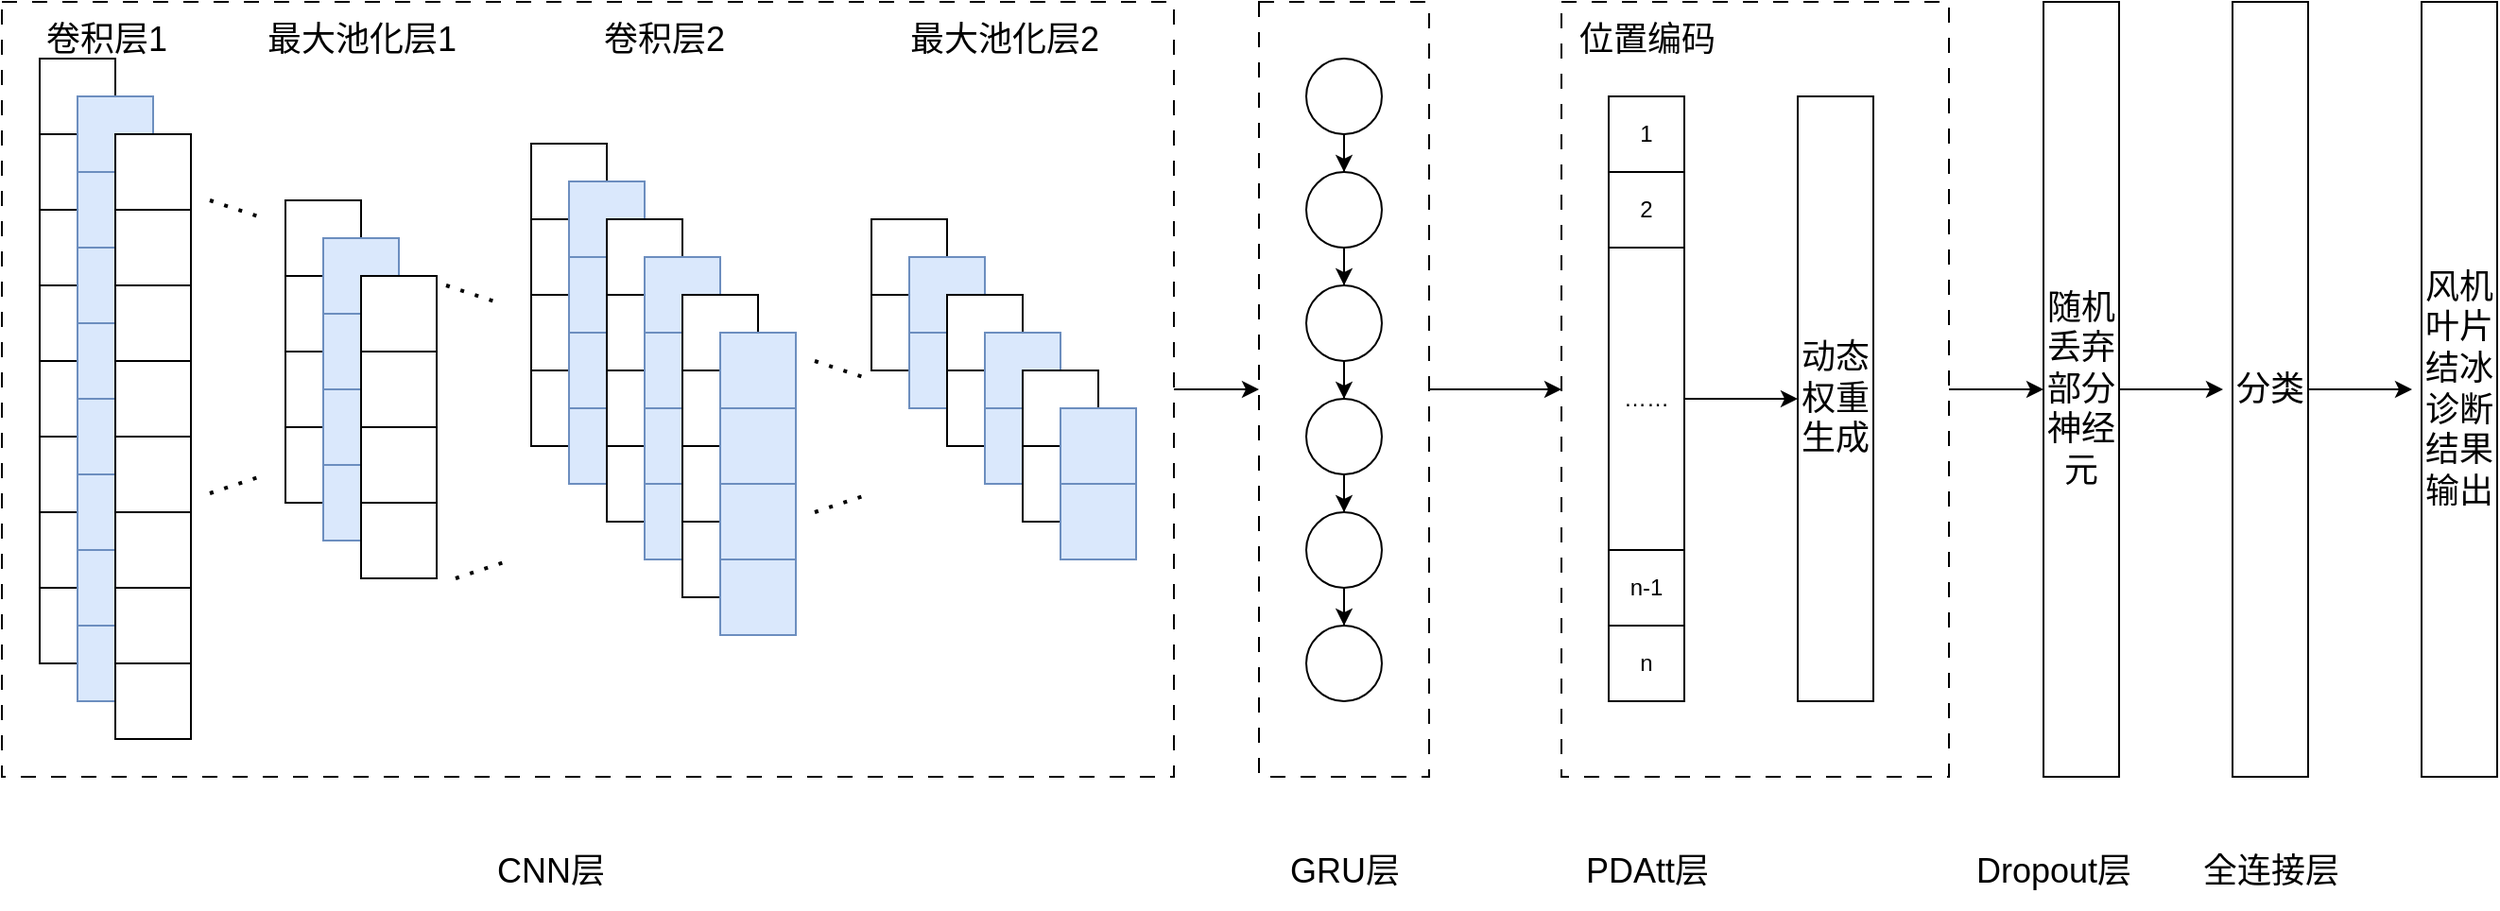 <mxfile version="28.0.7">
  <diagram name="第 1 页" id="3qfA8Mtb4AT6Ri3JGO9B">
    <mxGraphModel dx="1213" dy="673" grid="1" gridSize="10" guides="1" tooltips="1" connect="1" arrows="1" fold="1" page="1" pageScale="1" pageWidth="827" pageHeight="1169" math="0" shadow="0">
      <root>
        <mxCell id="0" />
        <mxCell id="1" parent="0" />
        <mxCell id="D4osHIyZ-YNcSRswqnrZ-230" style="edgeStyle=orthogonalEdgeStyle;rounded=0;orthogonalLoop=1;jettySize=auto;html=1;entryX=1;entryY=0.5;entryDx=0;entryDy=0;" parent="1" source="D4osHIyZ-YNcSRswqnrZ-218" edge="1">
          <mxGeometry relative="1" as="geometry">
            <mxPoint x="1110" y="395" as="targetPoint" />
          </mxGeometry>
        </mxCell>
        <mxCell id="D4osHIyZ-YNcSRswqnrZ-218" value="" style="rounded=0;whiteSpace=wrap;html=1;dashed=1;dashPattern=8 8;" parent="1" vertex="1">
          <mxGeometry x="855" y="190" width="205" height="410" as="geometry" />
        </mxCell>
        <mxCell id="D4osHIyZ-YNcSRswqnrZ-229" style="edgeStyle=orthogonalEdgeStyle;rounded=0;orthogonalLoop=1;jettySize=auto;html=1;entryX=0;entryY=0.5;entryDx=0;entryDy=0;" parent="1" source="D4osHIyZ-YNcSRswqnrZ-191" target="D4osHIyZ-YNcSRswqnrZ-218" edge="1">
          <mxGeometry relative="1" as="geometry" />
        </mxCell>
        <mxCell id="D4osHIyZ-YNcSRswqnrZ-191" value="" style="rounded=0;whiteSpace=wrap;html=1;dashed=1;dashPattern=8 8;" parent="1" vertex="1">
          <mxGeometry x="695" y="190" width="90" height="410" as="geometry" />
        </mxCell>
        <mxCell id="D4osHIyZ-YNcSRswqnrZ-196" style="edgeStyle=orthogonalEdgeStyle;rounded=0;orthogonalLoop=1;jettySize=auto;html=1;exitX=1;exitY=0.5;exitDx=0;exitDy=0;entryX=0;entryY=0.5;entryDx=0;entryDy=0;" parent="1" source="D4osHIyZ-YNcSRswqnrZ-190" target="D4osHIyZ-YNcSRswqnrZ-191" edge="1">
          <mxGeometry relative="1" as="geometry" />
        </mxCell>
        <mxCell id="D4osHIyZ-YNcSRswqnrZ-190" value="" style="rounded=0;whiteSpace=wrap;html=1;dashed=1;dashPattern=8 8;" parent="1" vertex="1">
          <mxGeometry x="30" y="190" width="620" height="410" as="geometry" />
        </mxCell>
        <mxCell id="D4osHIyZ-YNcSRswqnrZ-173" value="" style="group" parent="1" vertex="1" connectable="0">
          <mxGeometry x="490" y="305" width="140" height="180" as="geometry" />
        </mxCell>
        <mxCell id="D4osHIyZ-YNcSRswqnrZ-158" value="" style="rounded=0;whiteSpace=wrap;html=1;" parent="D4osHIyZ-YNcSRswqnrZ-173" vertex="1">
          <mxGeometry width="40" height="40" as="geometry" />
        </mxCell>
        <mxCell id="D4osHIyZ-YNcSRswqnrZ-159" value="" style="rounded=0;whiteSpace=wrap;html=1;" parent="D4osHIyZ-YNcSRswqnrZ-173" vertex="1">
          <mxGeometry y="40" width="40" height="40" as="geometry" />
        </mxCell>
        <mxCell id="D4osHIyZ-YNcSRswqnrZ-163" value="" style="rounded=0;whiteSpace=wrap;html=1;fillColor=#dae8fc;strokeColor=#6c8ebf;" parent="D4osHIyZ-YNcSRswqnrZ-173" vertex="1">
          <mxGeometry x="20" y="20" width="40" height="40" as="geometry" />
        </mxCell>
        <mxCell id="D4osHIyZ-YNcSRswqnrZ-164" value="" style="rounded=0;whiteSpace=wrap;html=1;fillColor=#dae8fc;strokeColor=#6c8ebf;" parent="D4osHIyZ-YNcSRswqnrZ-173" vertex="1">
          <mxGeometry x="20" y="60" width="40" height="40" as="geometry" />
        </mxCell>
        <mxCell id="D4osHIyZ-YNcSRswqnrZ-165" value="" style="rounded=0;whiteSpace=wrap;html=1;" parent="D4osHIyZ-YNcSRswqnrZ-173" vertex="1">
          <mxGeometry x="40" y="40" width="40" height="40" as="geometry" />
        </mxCell>
        <mxCell id="D4osHIyZ-YNcSRswqnrZ-166" value="" style="rounded=0;whiteSpace=wrap;html=1;" parent="D4osHIyZ-YNcSRswqnrZ-173" vertex="1">
          <mxGeometry x="40" y="80" width="40" height="40" as="geometry" />
        </mxCell>
        <mxCell id="D4osHIyZ-YNcSRswqnrZ-167" value="" style="rounded=0;whiteSpace=wrap;html=1;fillColor=#dae8fc;strokeColor=#6c8ebf;" parent="D4osHIyZ-YNcSRswqnrZ-173" vertex="1">
          <mxGeometry x="60" y="60" width="40" height="40" as="geometry" />
        </mxCell>
        <mxCell id="D4osHIyZ-YNcSRswqnrZ-168" value="" style="rounded=0;whiteSpace=wrap;html=1;fillColor=#dae8fc;strokeColor=#6c8ebf;" parent="D4osHIyZ-YNcSRswqnrZ-173" vertex="1">
          <mxGeometry x="60" y="100" width="40" height="40" as="geometry" />
        </mxCell>
        <mxCell id="D4osHIyZ-YNcSRswqnrZ-169" value="" style="rounded=0;whiteSpace=wrap;html=1;" parent="D4osHIyZ-YNcSRswqnrZ-173" vertex="1">
          <mxGeometry x="80" y="80" width="40" height="40" as="geometry" />
        </mxCell>
        <mxCell id="D4osHIyZ-YNcSRswqnrZ-170" value="" style="rounded=0;whiteSpace=wrap;html=1;" parent="D4osHIyZ-YNcSRswqnrZ-173" vertex="1">
          <mxGeometry x="80" y="120" width="40" height="40" as="geometry" />
        </mxCell>
        <mxCell id="D4osHIyZ-YNcSRswqnrZ-171" value="" style="rounded=0;whiteSpace=wrap;html=1;fillColor=#dae8fc;strokeColor=#6c8ebf;" parent="D4osHIyZ-YNcSRswqnrZ-173" vertex="1">
          <mxGeometry x="100" y="100" width="40" height="40" as="geometry" />
        </mxCell>
        <mxCell id="D4osHIyZ-YNcSRswqnrZ-172" value="" style="rounded=0;whiteSpace=wrap;html=1;fillColor=#dae8fc;strokeColor=#6c8ebf;" parent="D4osHIyZ-YNcSRswqnrZ-173" vertex="1">
          <mxGeometry x="100" y="140" width="40" height="40" as="geometry" />
        </mxCell>
        <mxCell id="D4osHIyZ-YNcSRswqnrZ-174" value="" style="group" parent="1" vertex="1" connectable="0">
          <mxGeometry x="310" y="265" width="140" height="260" as="geometry" />
        </mxCell>
        <mxCell id="D4osHIyZ-YNcSRswqnrZ-41" value="" style="rounded=0;whiteSpace=wrap;html=1;" parent="D4osHIyZ-YNcSRswqnrZ-174" vertex="1">
          <mxGeometry width="40" height="40" as="geometry" />
        </mxCell>
        <mxCell id="D4osHIyZ-YNcSRswqnrZ-42" value="" style="rounded=0;whiteSpace=wrap;html=1;" parent="D4osHIyZ-YNcSRswqnrZ-174" vertex="1">
          <mxGeometry y="40" width="40" height="40" as="geometry" />
        </mxCell>
        <mxCell id="D4osHIyZ-YNcSRswqnrZ-43" value="" style="rounded=0;whiteSpace=wrap;html=1;" parent="D4osHIyZ-YNcSRswqnrZ-174" vertex="1">
          <mxGeometry y="80" width="40" height="40" as="geometry" />
        </mxCell>
        <mxCell id="D4osHIyZ-YNcSRswqnrZ-44" value="" style="rounded=0;whiteSpace=wrap;html=1;" parent="D4osHIyZ-YNcSRswqnrZ-174" vertex="1">
          <mxGeometry y="120" width="40" height="40" as="geometry" />
        </mxCell>
        <mxCell id="D4osHIyZ-YNcSRswqnrZ-45" value="" style="rounded=0;whiteSpace=wrap;html=1;fillColor=#dae8fc;strokeColor=#6c8ebf;" parent="D4osHIyZ-YNcSRswqnrZ-174" vertex="1">
          <mxGeometry x="20" y="20" width="40" height="40" as="geometry" />
        </mxCell>
        <mxCell id="D4osHIyZ-YNcSRswqnrZ-46" value="" style="rounded=0;whiteSpace=wrap;html=1;fillColor=#dae8fc;strokeColor=#6c8ebf;" parent="D4osHIyZ-YNcSRswqnrZ-174" vertex="1">
          <mxGeometry x="20" y="60" width="40" height="40" as="geometry" />
        </mxCell>
        <mxCell id="D4osHIyZ-YNcSRswqnrZ-47" value="" style="rounded=0;whiteSpace=wrap;html=1;fillColor=#dae8fc;strokeColor=#6c8ebf;" parent="D4osHIyZ-YNcSRswqnrZ-174" vertex="1">
          <mxGeometry x="20" y="140" width="40" height="40" as="geometry" />
        </mxCell>
        <mxCell id="D4osHIyZ-YNcSRswqnrZ-50" value="" style="rounded=0;whiteSpace=wrap;html=1;fillColor=#dae8fc;strokeColor=#6c8ebf;" parent="D4osHIyZ-YNcSRswqnrZ-174" vertex="1">
          <mxGeometry x="20" y="100" width="40" height="40" as="geometry" />
        </mxCell>
        <mxCell id="D4osHIyZ-YNcSRswqnrZ-93" value="" style="rounded=0;whiteSpace=wrap;html=1;" parent="D4osHIyZ-YNcSRswqnrZ-174" vertex="1">
          <mxGeometry x="40" y="40" width="40" height="40" as="geometry" />
        </mxCell>
        <mxCell id="D4osHIyZ-YNcSRswqnrZ-94" value="" style="rounded=0;whiteSpace=wrap;html=1;" parent="D4osHIyZ-YNcSRswqnrZ-174" vertex="1">
          <mxGeometry x="40" y="80" width="40" height="40" as="geometry" />
        </mxCell>
        <mxCell id="D4osHIyZ-YNcSRswqnrZ-95" value="" style="rounded=0;whiteSpace=wrap;html=1;" parent="D4osHIyZ-YNcSRswqnrZ-174" vertex="1">
          <mxGeometry x="40" y="160" width="40" height="40" as="geometry" />
        </mxCell>
        <mxCell id="D4osHIyZ-YNcSRswqnrZ-96" value="" style="rounded=0;whiteSpace=wrap;html=1;" parent="D4osHIyZ-YNcSRswqnrZ-174" vertex="1">
          <mxGeometry x="40" y="120" width="40" height="40" as="geometry" />
        </mxCell>
        <mxCell id="D4osHIyZ-YNcSRswqnrZ-97" value="" style="rounded=0;whiteSpace=wrap;html=1;fillColor=#dae8fc;strokeColor=#6c8ebf;" parent="D4osHIyZ-YNcSRswqnrZ-174" vertex="1">
          <mxGeometry x="60" y="60" width="40" height="40" as="geometry" />
        </mxCell>
        <mxCell id="D4osHIyZ-YNcSRswqnrZ-98" value="" style="rounded=0;whiteSpace=wrap;html=1;fillColor=#dae8fc;strokeColor=#6c8ebf;" parent="D4osHIyZ-YNcSRswqnrZ-174" vertex="1">
          <mxGeometry x="60" y="100" width="40" height="40" as="geometry" />
        </mxCell>
        <mxCell id="D4osHIyZ-YNcSRswqnrZ-99" value="" style="rounded=0;whiteSpace=wrap;html=1;fillColor=#dae8fc;strokeColor=#6c8ebf;" parent="D4osHIyZ-YNcSRswqnrZ-174" vertex="1">
          <mxGeometry x="60" y="180" width="40" height="40" as="geometry" />
        </mxCell>
        <mxCell id="D4osHIyZ-YNcSRswqnrZ-100" value="" style="rounded=0;whiteSpace=wrap;html=1;fillColor=#dae8fc;strokeColor=#6c8ebf;" parent="D4osHIyZ-YNcSRswqnrZ-174" vertex="1">
          <mxGeometry x="60" y="140" width="40" height="40" as="geometry" />
        </mxCell>
        <mxCell id="D4osHIyZ-YNcSRswqnrZ-101" value="" style="rounded=0;whiteSpace=wrap;html=1;" parent="D4osHIyZ-YNcSRswqnrZ-174" vertex="1">
          <mxGeometry x="80" y="80" width="40" height="40" as="geometry" />
        </mxCell>
        <mxCell id="D4osHIyZ-YNcSRswqnrZ-102" value="" style="rounded=0;whiteSpace=wrap;html=1;" parent="D4osHIyZ-YNcSRswqnrZ-174" vertex="1">
          <mxGeometry x="80" y="120" width="40" height="40" as="geometry" />
        </mxCell>
        <mxCell id="D4osHIyZ-YNcSRswqnrZ-103" value="" style="rounded=0;whiteSpace=wrap;html=1;" parent="D4osHIyZ-YNcSRswqnrZ-174" vertex="1">
          <mxGeometry x="80" y="200" width="40" height="40" as="geometry" />
        </mxCell>
        <mxCell id="D4osHIyZ-YNcSRswqnrZ-104" value="" style="rounded=0;whiteSpace=wrap;html=1;" parent="D4osHIyZ-YNcSRswqnrZ-174" vertex="1">
          <mxGeometry x="80" y="160" width="40" height="40" as="geometry" />
        </mxCell>
        <mxCell id="D4osHIyZ-YNcSRswqnrZ-105" value="" style="rounded=0;whiteSpace=wrap;html=1;" parent="D4osHIyZ-YNcSRswqnrZ-174" vertex="1">
          <mxGeometry x="80" y="80" width="40" height="40" as="geometry" />
        </mxCell>
        <mxCell id="D4osHIyZ-YNcSRswqnrZ-106" value="" style="rounded=0;whiteSpace=wrap;html=1;" parent="D4osHIyZ-YNcSRswqnrZ-174" vertex="1">
          <mxGeometry x="80" y="120" width="40" height="40" as="geometry" />
        </mxCell>
        <mxCell id="D4osHIyZ-YNcSRswqnrZ-107" value="" style="rounded=0;whiteSpace=wrap;html=1;" parent="D4osHIyZ-YNcSRswqnrZ-174" vertex="1">
          <mxGeometry x="80" y="200" width="40" height="40" as="geometry" />
        </mxCell>
        <mxCell id="D4osHIyZ-YNcSRswqnrZ-108" value="" style="rounded=0;whiteSpace=wrap;html=1;" parent="D4osHIyZ-YNcSRswqnrZ-174" vertex="1">
          <mxGeometry x="80" y="160" width="40" height="40" as="geometry" />
        </mxCell>
        <mxCell id="D4osHIyZ-YNcSRswqnrZ-109" value="" style="rounded=0;whiteSpace=wrap;html=1;fillColor=#dae8fc;strokeColor=#6c8ebf;" parent="D4osHIyZ-YNcSRswqnrZ-174" vertex="1">
          <mxGeometry x="100" y="100" width="40" height="40" as="geometry" />
        </mxCell>
        <mxCell id="D4osHIyZ-YNcSRswqnrZ-110" value="" style="rounded=0;whiteSpace=wrap;html=1;fillColor=#dae8fc;strokeColor=#6c8ebf;" parent="D4osHIyZ-YNcSRswqnrZ-174" vertex="1">
          <mxGeometry x="100" y="140" width="40" height="40" as="geometry" />
        </mxCell>
        <mxCell id="D4osHIyZ-YNcSRswqnrZ-111" value="" style="rounded=0;whiteSpace=wrap;html=1;fillColor=#dae8fc;strokeColor=#6c8ebf;" parent="D4osHIyZ-YNcSRswqnrZ-174" vertex="1">
          <mxGeometry x="100" y="220" width="40" height="40" as="geometry" />
        </mxCell>
        <mxCell id="D4osHIyZ-YNcSRswqnrZ-112" value="" style="rounded=0;whiteSpace=wrap;html=1;fillColor=#dae8fc;strokeColor=#6c8ebf;" parent="D4osHIyZ-YNcSRswqnrZ-174" vertex="1">
          <mxGeometry x="100" y="180" width="40" height="40" as="geometry" />
        </mxCell>
        <mxCell id="D4osHIyZ-YNcSRswqnrZ-175" value="" style="group" parent="1" vertex="1" connectable="0">
          <mxGeometry x="180" y="295" width="80" height="200" as="geometry" />
        </mxCell>
        <mxCell id="D4osHIyZ-YNcSRswqnrZ-25" value="" style="rounded=0;whiteSpace=wrap;html=1;" parent="D4osHIyZ-YNcSRswqnrZ-175" vertex="1">
          <mxGeometry width="40" height="40" as="geometry" />
        </mxCell>
        <mxCell id="D4osHIyZ-YNcSRswqnrZ-26" value="" style="rounded=0;whiteSpace=wrap;html=1;" parent="D4osHIyZ-YNcSRswqnrZ-175" vertex="1">
          <mxGeometry y="40" width="40" height="40" as="geometry" />
        </mxCell>
        <mxCell id="D4osHIyZ-YNcSRswqnrZ-27" value="" style="rounded=0;whiteSpace=wrap;html=1;" parent="D4osHIyZ-YNcSRswqnrZ-175" vertex="1">
          <mxGeometry y="80" width="40" height="40" as="geometry" />
        </mxCell>
        <mxCell id="D4osHIyZ-YNcSRswqnrZ-28" value="" style="rounded=0;whiteSpace=wrap;html=1;" parent="D4osHIyZ-YNcSRswqnrZ-175" vertex="1">
          <mxGeometry y="120" width="40" height="40" as="geometry" />
        </mxCell>
        <mxCell id="D4osHIyZ-YNcSRswqnrZ-29" value="" style="rounded=0;whiteSpace=wrap;html=1;fillColor=#dae8fc;strokeColor=#6c8ebf;" parent="D4osHIyZ-YNcSRswqnrZ-175" vertex="1">
          <mxGeometry x="20" y="20" width="40" height="40" as="geometry" />
        </mxCell>
        <mxCell id="D4osHIyZ-YNcSRswqnrZ-30" value="" style="rounded=0;whiteSpace=wrap;html=1;fillColor=#dae8fc;strokeColor=#6c8ebf;" parent="D4osHIyZ-YNcSRswqnrZ-175" vertex="1">
          <mxGeometry x="20" y="60" width="40" height="40" as="geometry" />
        </mxCell>
        <mxCell id="D4osHIyZ-YNcSRswqnrZ-31" value="" style="rounded=0;whiteSpace=wrap;html=1;fillColor=#dae8fc;strokeColor=#6c8ebf;" parent="D4osHIyZ-YNcSRswqnrZ-175" vertex="1">
          <mxGeometry x="20" y="140" width="40" height="40" as="geometry" />
        </mxCell>
        <mxCell id="D4osHIyZ-YNcSRswqnrZ-36" value="" style="rounded=0;whiteSpace=wrap;html=1;fillColor=#dae8fc;strokeColor=#6c8ebf;" parent="D4osHIyZ-YNcSRswqnrZ-175" vertex="1">
          <mxGeometry x="20" y="100" width="40" height="40" as="geometry" />
        </mxCell>
        <mxCell id="D4osHIyZ-YNcSRswqnrZ-113" value="" style="rounded=0;whiteSpace=wrap;html=1;" parent="D4osHIyZ-YNcSRswqnrZ-175" vertex="1">
          <mxGeometry x="40" y="40" width="40" height="40" as="geometry" />
        </mxCell>
        <mxCell id="D4osHIyZ-YNcSRswqnrZ-114" value="" style="rounded=0;whiteSpace=wrap;html=1;" parent="D4osHIyZ-YNcSRswqnrZ-175" vertex="1">
          <mxGeometry x="40" y="80" width="40" height="40" as="geometry" />
        </mxCell>
        <mxCell id="D4osHIyZ-YNcSRswqnrZ-115" value="" style="rounded=0;whiteSpace=wrap;html=1;" parent="D4osHIyZ-YNcSRswqnrZ-175" vertex="1">
          <mxGeometry x="40" y="160" width="40" height="40" as="geometry" />
        </mxCell>
        <mxCell id="D4osHIyZ-YNcSRswqnrZ-116" value="" style="rounded=0;whiteSpace=wrap;html=1;" parent="D4osHIyZ-YNcSRswqnrZ-175" vertex="1">
          <mxGeometry x="40" y="120" width="40" height="40" as="geometry" />
        </mxCell>
        <mxCell id="D4osHIyZ-YNcSRswqnrZ-176" value="" style="group" parent="1" vertex="1" connectable="0">
          <mxGeometry x="50" y="220" width="80" height="360" as="geometry" />
        </mxCell>
        <mxCell id="D4osHIyZ-YNcSRswqnrZ-1" value="" style="rounded=0;whiteSpace=wrap;html=1;" parent="D4osHIyZ-YNcSRswqnrZ-176" vertex="1">
          <mxGeometry width="40" height="40" as="geometry" />
        </mxCell>
        <mxCell id="D4osHIyZ-YNcSRswqnrZ-2" value="" style="rounded=0;whiteSpace=wrap;html=1;" parent="D4osHIyZ-YNcSRswqnrZ-176" vertex="1">
          <mxGeometry y="40" width="40" height="40" as="geometry" />
        </mxCell>
        <mxCell id="D4osHIyZ-YNcSRswqnrZ-3" value="" style="rounded=0;whiteSpace=wrap;html=1;" parent="D4osHIyZ-YNcSRswqnrZ-176" vertex="1">
          <mxGeometry y="80" width="40" height="40" as="geometry" />
        </mxCell>
        <mxCell id="D4osHIyZ-YNcSRswqnrZ-4" value="" style="rounded=0;whiteSpace=wrap;html=1;" parent="D4osHIyZ-YNcSRswqnrZ-176" vertex="1">
          <mxGeometry y="120" width="40" height="40" as="geometry" />
        </mxCell>
        <mxCell id="D4osHIyZ-YNcSRswqnrZ-5" value="" style="rounded=0;whiteSpace=wrap;html=1;" parent="D4osHIyZ-YNcSRswqnrZ-176" vertex="1">
          <mxGeometry y="160" width="40" height="40" as="geometry" />
        </mxCell>
        <mxCell id="D4osHIyZ-YNcSRswqnrZ-6" value="" style="rounded=0;whiteSpace=wrap;html=1;" parent="D4osHIyZ-YNcSRswqnrZ-176" vertex="1">
          <mxGeometry y="200" width="40" height="40" as="geometry" />
        </mxCell>
        <mxCell id="D4osHIyZ-YNcSRswqnrZ-7" value="" style="rounded=0;whiteSpace=wrap;html=1;" parent="D4osHIyZ-YNcSRswqnrZ-176" vertex="1">
          <mxGeometry y="240" width="40" height="40" as="geometry" />
        </mxCell>
        <mxCell id="D4osHIyZ-YNcSRswqnrZ-8" value="" style="rounded=0;whiteSpace=wrap;html=1;" parent="D4osHIyZ-YNcSRswqnrZ-176" vertex="1">
          <mxGeometry y="280" width="40" height="40" as="geometry" />
        </mxCell>
        <mxCell id="D4osHIyZ-YNcSRswqnrZ-9" value="" style="rounded=0;whiteSpace=wrap;html=1;fillColor=#dae8fc;strokeColor=#6c8ebf;" parent="D4osHIyZ-YNcSRswqnrZ-176" vertex="1">
          <mxGeometry x="20" y="20" width="40" height="40" as="geometry" />
        </mxCell>
        <mxCell id="D4osHIyZ-YNcSRswqnrZ-10" value="" style="rounded=0;whiteSpace=wrap;html=1;fillColor=#dae8fc;strokeColor=#6c8ebf;" parent="D4osHIyZ-YNcSRswqnrZ-176" vertex="1">
          <mxGeometry x="20" y="60" width="40" height="40" as="geometry" />
        </mxCell>
        <mxCell id="D4osHIyZ-YNcSRswqnrZ-11" value="" style="rounded=0;whiteSpace=wrap;html=1;fillColor=#dae8fc;strokeColor=#6c8ebf;" parent="D4osHIyZ-YNcSRswqnrZ-176" vertex="1">
          <mxGeometry x="20" y="100" width="40" height="40" as="geometry" />
        </mxCell>
        <mxCell id="D4osHIyZ-YNcSRswqnrZ-12" value="" style="rounded=0;whiteSpace=wrap;html=1;fillColor=#dae8fc;strokeColor=#6c8ebf;" parent="D4osHIyZ-YNcSRswqnrZ-176" vertex="1">
          <mxGeometry x="20" y="140" width="40" height="40" as="geometry" />
        </mxCell>
        <mxCell id="D4osHIyZ-YNcSRswqnrZ-13" value="" style="rounded=0;whiteSpace=wrap;html=1;fillColor=#dae8fc;strokeColor=#6c8ebf;" parent="D4osHIyZ-YNcSRswqnrZ-176" vertex="1">
          <mxGeometry x="20" y="180" width="40" height="40" as="geometry" />
        </mxCell>
        <mxCell id="D4osHIyZ-YNcSRswqnrZ-14" value="" style="rounded=0;whiteSpace=wrap;html=1;fillColor=#dae8fc;strokeColor=#6c8ebf;" parent="D4osHIyZ-YNcSRswqnrZ-176" vertex="1">
          <mxGeometry x="20" y="220" width="40" height="40" as="geometry" />
        </mxCell>
        <mxCell id="D4osHIyZ-YNcSRswqnrZ-15" value="" style="rounded=0;whiteSpace=wrap;html=1;fillColor=#dae8fc;strokeColor=#6c8ebf;" parent="D4osHIyZ-YNcSRswqnrZ-176" vertex="1">
          <mxGeometry x="20" y="260" width="40" height="40" as="geometry" />
        </mxCell>
        <mxCell id="D4osHIyZ-YNcSRswqnrZ-16" value="" style="rounded=0;whiteSpace=wrap;html=1;fillColor=#dae8fc;strokeColor=#6c8ebf;" parent="D4osHIyZ-YNcSRswqnrZ-176" vertex="1">
          <mxGeometry x="20" y="300" width="40" height="40" as="geometry" />
        </mxCell>
        <mxCell id="D4osHIyZ-YNcSRswqnrZ-17" value="" style="rounded=0;whiteSpace=wrap;html=1;" parent="D4osHIyZ-YNcSRswqnrZ-176" vertex="1">
          <mxGeometry x="40" y="40" width="40" height="40" as="geometry" />
        </mxCell>
        <mxCell id="D4osHIyZ-YNcSRswqnrZ-18" value="" style="rounded=0;whiteSpace=wrap;html=1;" parent="D4osHIyZ-YNcSRswqnrZ-176" vertex="1">
          <mxGeometry x="40" y="80" width="40" height="40" as="geometry" />
        </mxCell>
        <mxCell id="D4osHIyZ-YNcSRswqnrZ-19" value="" style="rounded=0;whiteSpace=wrap;html=1;" parent="D4osHIyZ-YNcSRswqnrZ-176" vertex="1">
          <mxGeometry x="40" y="120" width="40" height="40" as="geometry" />
        </mxCell>
        <mxCell id="D4osHIyZ-YNcSRswqnrZ-20" value="" style="rounded=0;whiteSpace=wrap;html=1;" parent="D4osHIyZ-YNcSRswqnrZ-176" vertex="1">
          <mxGeometry x="40" y="160" width="40" height="40" as="geometry" />
        </mxCell>
        <mxCell id="D4osHIyZ-YNcSRswqnrZ-21" value="" style="rounded=0;whiteSpace=wrap;html=1;" parent="D4osHIyZ-YNcSRswqnrZ-176" vertex="1">
          <mxGeometry x="40" y="200" width="40" height="40" as="geometry" />
        </mxCell>
        <mxCell id="D4osHIyZ-YNcSRswqnrZ-22" value="" style="rounded=0;whiteSpace=wrap;html=1;" parent="D4osHIyZ-YNcSRswqnrZ-176" vertex="1">
          <mxGeometry x="40" y="240" width="40" height="40" as="geometry" />
        </mxCell>
        <mxCell id="D4osHIyZ-YNcSRswqnrZ-23" value="" style="rounded=0;whiteSpace=wrap;html=1;" parent="D4osHIyZ-YNcSRswqnrZ-176" vertex="1">
          <mxGeometry x="40" y="280" width="40" height="40" as="geometry" />
        </mxCell>
        <mxCell id="D4osHIyZ-YNcSRswqnrZ-24" value="" style="rounded=0;whiteSpace=wrap;html=1;" parent="D4osHIyZ-YNcSRswqnrZ-176" vertex="1">
          <mxGeometry x="40" y="320" width="40" height="40" as="geometry" />
        </mxCell>
        <mxCell id="D4osHIyZ-YNcSRswqnrZ-179" style="edgeStyle=orthogonalEdgeStyle;rounded=0;orthogonalLoop=1;jettySize=auto;html=1;entryX=0.5;entryY=0;entryDx=0;entryDy=0;" parent="1" source="D4osHIyZ-YNcSRswqnrZ-177" target="D4osHIyZ-YNcSRswqnrZ-178" edge="1">
          <mxGeometry relative="1" as="geometry" />
        </mxCell>
        <mxCell id="D4osHIyZ-YNcSRswqnrZ-177" value="" style="ellipse;whiteSpace=wrap;html=1;aspect=fixed;" parent="1" vertex="1">
          <mxGeometry x="720" y="280" width="40" height="40" as="geometry" />
        </mxCell>
        <mxCell id="D4osHIyZ-YNcSRswqnrZ-181" style="edgeStyle=orthogonalEdgeStyle;rounded=0;orthogonalLoop=1;jettySize=auto;html=1;entryX=0.5;entryY=0;entryDx=0;entryDy=0;" parent="1" source="D4osHIyZ-YNcSRswqnrZ-178" target="D4osHIyZ-YNcSRswqnrZ-180" edge="1">
          <mxGeometry relative="1" as="geometry" />
        </mxCell>
        <mxCell id="D4osHIyZ-YNcSRswqnrZ-178" value="" style="ellipse;whiteSpace=wrap;html=1;aspect=fixed;" parent="1" vertex="1">
          <mxGeometry x="720" y="340" width="40" height="40" as="geometry" />
        </mxCell>
        <mxCell id="D4osHIyZ-YNcSRswqnrZ-187" style="edgeStyle=orthogonalEdgeStyle;rounded=0;orthogonalLoop=1;jettySize=auto;html=1;entryX=0.5;entryY=0;entryDx=0;entryDy=0;" parent="1" source="D4osHIyZ-YNcSRswqnrZ-180" target="D4osHIyZ-YNcSRswqnrZ-183" edge="1">
          <mxGeometry relative="1" as="geometry" />
        </mxCell>
        <mxCell id="D4osHIyZ-YNcSRswqnrZ-180" value="" style="ellipse;whiteSpace=wrap;html=1;aspect=fixed;" parent="1" vertex="1">
          <mxGeometry x="720" y="400" width="40" height="40" as="geometry" />
        </mxCell>
        <mxCell id="D4osHIyZ-YNcSRswqnrZ-182" style="edgeStyle=orthogonalEdgeStyle;rounded=0;orthogonalLoop=1;jettySize=auto;html=1;entryX=0.5;entryY=0;entryDx=0;entryDy=0;" parent="1" source="D4osHIyZ-YNcSRswqnrZ-183" target="D4osHIyZ-YNcSRswqnrZ-185" edge="1">
          <mxGeometry relative="1" as="geometry" />
        </mxCell>
        <mxCell id="D4osHIyZ-YNcSRswqnrZ-183" value="" style="ellipse;whiteSpace=wrap;html=1;aspect=fixed;" parent="1" vertex="1">
          <mxGeometry x="720" y="460" width="40" height="40" as="geometry" />
        </mxCell>
        <mxCell id="D4osHIyZ-YNcSRswqnrZ-185" value="" style="ellipse;whiteSpace=wrap;html=1;aspect=fixed;" parent="1" vertex="1">
          <mxGeometry x="720" y="520" width="40" height="40" as="geometry" />
        </mxCell>
        <mxCell id="D4osHIyZ-YNcSRswqnrZ-193" style="edgeStyle=orthogonalEdgeStyle;rounded=0;orthogonalLoop=1;jettySize=auto;html=1;entryX=0.5;entryY=0;entryDx=0;entryDy=0;" parent="1" source="D4osHIyZ-YNcSRswqnrZ-192" target="D4osHIyZ-YNcSRswqnrZ-177" edge="1">
          <mxGeometry relative="1" as="geometry" />
        </mxCell>
        <mxCell id="D4osHIyZ-YNcSRswqnrZ-192" value="" style="ellipse;whiteSpace=wrap;html=1;aspect=fixed;" parent="1" vertex="1">
          <mxGeometry x="720" y="220" width="40" height="40" as="geometry" />
        </mxCell>
        <mxCell id="D4osHIyZ-YNcSRswqnrZ-231" style="edgeStyle=orthogonalEdgeStyle;rounded=0;orthogonalLoop=1;jettySize=auto;html=1;entryX=1;entryY=0.5;entryDx=0;entryDy=0;" parent="1" edge="1">
          <mxGeometry relative="1" as="geometry">
            <mxPoint x="1150" y="395" as="sourcePoint" />
            <mxPoint x="1205" y="395" as="targetPoint" />
          </mxGeometry>
        </mxCell>
        <mxCell id="D4osHIyZ-YNcSRswqnrZ-197" value="&lt;font style=&quot;font-size: 18px;&quot;&gt;CNN层&lt;/font&gt;" style="text;html=1;align=center;verticalAlign=middle;resizable=0;points=[];autosize=1;strokeColor=none;fillColor=none;" parent="1" vertex="1">
          <mxGeometry x="280" y="630" width="80" height="40" as="geometry" />
        </mxCell>
        <mxCell id="D4osHIyZ-YNcSRswqnrZ-198" value="&lt;font style=&quot;font-size: 18px;&quot;&gt;卷积层1&lt;/font&gt;" style="text;html=1;align=center;verticalAlign=middle;resizable=0;points=[];autosize=1;strokeColor=none;fillColor=none;" parent="1" vertex="1">
          <mxGeometry x="40" y="190" width="90" height="40" as="geometry" />
        </mxCell>
        <mxCell id="D4osHIyZ-YNcSRswqnrZ-199" value="&lt;font style=&quot;font-size: 18px;&quot;&gt;最大池化层1&lt;/font&gt;" style="text;html=1;align=center;verticalAlign=middle;resizable=0;points=[];autosize=1;strokeColor=none;fillColor=none;" parent="1" vertex="1">
          <mxGeometry x="160" y="190" width="120" height="40" as="geometry" />
        </mxCell>
        <mxCell id="D4osHIyZ-YNcSRswqnrZ-200" value="&lt;font style=&quot;font-size: 18px;&quot;&gt;卷积层2&lt;/font&gt;" style="text;html=1;align=center;verticalAlign=middle;resizable=0;points=[];autosize=1;strokeColor=none;fillColor=none;" parent="1" vertex="1">
          <mxGeometry x="335" y="190" width="90" height="40" as="geometry" />
        </mxCell>
        <mxCell id="D4osHIyZ-YNcSRswqnrZ-201" value="&lt;font style=&quot;font-size: 18px;&quot;&gt;最大池化层2&lt;/font&gt;" style="text;html=1;align=center;verticalAlign=middle;resizable=0;points=[];autosize=1;strokeColor=none;fillColor=none;" parent="1" vertex="1">
          <mxGeometry x="500" y="190" width="120" height="40" as="geometry" />
        </mxCell>
        <mxCell id="D4osHIyZ-YNcSRswqnrZ-202" value="&lt;font style=&quot;font-size: 18px;&quot;&gt;GRU层&lt;/font&gt;" style="text;html=1;align=center;verticalAlign=middle;resizable=0;points=[];autosize=1;strokeColor=none;fillColor=none;" parent="1" vertex="1">
          <mxGeometry x="700" y="630" width="80" height="40" as="geometry" />
        </mxCell>
        <mxCell id="D4osHIyZ-YNcSRswqnrZ-203" value="&lt;font style=&quot;font-size: 18px;&quot;&gt;PDAtt层&lt;/font&gt;" style="text;html=1;align=center;verticalAlign=middle;resizable=0;points=[];autosize=1;strokeColor=none;fillColor=none;" parent="1" vertex="1">
          <mxGeometry x="855" y="630" width="90" height="40" as="geometry" />
        </mxCell>
        <mxCell id="D4osHIyZ-YNcSRswqnrZ-204" value="&lt;font style=&quot;font-size: 18px;&quot;&gt;Dropout层&lt;/font&gt;" style="text;html=1;align=center;verticalAlign=middle;resizable=0;points=[];autosize=1;strokeColor=none;fillColor=none;" parent="1" vertex="1">
          <mxGeometry x="1060" y="630" width="110" height="40" as="geometry" />
        </mxCell>
        <mxCell id="D4osHIyZ-YNcSRswqnrZ-232" style="edgeStyle=orthogonalEdgeStyle;rounded=0;orthogonalLoop=1;jettySize=auto;html=1;entryX=1;entryY=0.5;entryDx=0;entryDy=0;" parent="1" edge="1">
          <mxGeometry relative="1" as="geometry">
            <mxPoint x="1245" y="395" as="sourcePoint" />
            <mxPoint x="1305" y="395" as="targetPoint" />
          </mxGeometry>
        </mxCell>
        <mxCell id="D4osHIyZ-YNcSRswqnrZ-211" value="n" style="rounded=0;whiteSpace=wrap;html=1;" parent="1" vertex="1">
          <mxGeometry x="880" y="520" width="40" height="40" as="geometry" />
        </mxCell>
        <mxCell id="D4osHIyZ-YNcSRswqnrZ-212" value="n-1" style="rounded=0;whiteSpace=wrap;html=1;" parent="1" vertex="1">
          <mxGeometry x="880" y="480" width="40" height="40" as="geometry" />
        </mxCell>
        <mxCell id="D4osHIyZ-YNcSRswqnrZ-214" value="1" style="rounded=0;whiteSpace=wrap;html=1;" parent="1" vertex="1">
          <mxGeometry x="880" y="240" width="40" height="40" as="geometry" />
        </mxCell>
        <mxCell id="D4osHIyZ-YNcSRswqnrZ-215" value="2" style="rounded=0;whiteSpace=wrap;html=1;" parent="1" vertex="1">
          <mxGeometry x="880" y="280" width="40" height="40" as="geometry" />
        </mxCell>
        <mxCell id="D4osHIyZ-YNcSRswqnrZ-240" style="edgeStyle=orthogonalEdgeStyle;rounded=0;orthogonalLoop=1;jettySize=auto;html=1;" parent="1" source="D4osHIyZ-YNcSRswqnrZ-216" target="D4osHIyZ-YNcSRswqnrZ-239" edge="1">
          <mxGeometry relative="1" as="geometry" />
        </mxCell>
        <mxCell id="D4osHIyZ-YNcSRswqnrZ-216" value="……" style="rounded=0;whiteSpace=wrap;html=1;" parent="1" vertex="1">
          <mxGeometry x="880" y="320" width="40" height="160" as="geometry" />
        </mxCell>
        <mxCell id="D4osHIyZ-YNcSRswqnrZ-217" value="&lt;font style=&quot;font-size: 18px;&quot;&gt;位置编码&lt;/font&gt;" style="text;html=1;align=center;verticalAlign=middle;resizable=0;points=[];autosize=1;strokeColor=none;fillColor=none;" parent="1" vertex="1">
          <mxGeometry x="850" y="190" width="100" height="40" as="geometry" />
        </mxCell>
        <mxCell id="D4osHIyZ-YNcSRswqnrZ-235" value="&lt;font style=&quot;font-size: 18px;&quot;&gt;风机叶片结冰诊断结果输出&lt;/font&gt;" style="rounded=0;whiteSpace=wrap;html=1;" parent="1" vertex="1">
          <mxGeometry x="1310" y="190" width="40" height="410" as="geometry" />
        </mxCell>
        <mxCell id="D4osHIyZ-YNcSRswqnrZ-236" value="&lt;font style=&quot;font-size: 18px;&quot;&gt;分类&lt;/font&gt;" style="rounded=0;whiteSpace=wrap;html=1;" parent="1" vertex="1">
          <mxGeometry x="1210" y="190" width="40" height="410" as="geometry" />
        </mxCell>
        <mxCell id="D4osHIyZ-YNcSRswqnrZ-237" value="&lt;font style=&quot;font-size: 18px;&quot;&gt;全连接层&lt;/font&gt;" style="text;html=1;align=center;verticalAlign=middle;resizable=0;points=[];autosize=1;strokeColor=none;fillColor=none;" parent="1" vertex="1">
          <mxGeometry x="1180" y="630" width="100" height="40" as="geometry" />
        </mxCell>
        <mxCell id="D4osHIyZ-YNcSRswqnrZ-238" value="&lt;font style=&quot;font-size: 18px;&quot;&gt;随机丢弃部分神经元&lt;/font&gt;" style="rounded=0;whiteSpace=wrap;html=1;" parent="1" vertex="1">
          <mxGeometry x="1110" y="190" width="40" height="410" as="geometry" />
        </mxCell>
        <mxCell id="D4osHIyZ-YNcSRswqnrZ-239" value="&lt;font style=&quot;font-size: 18px;&quot;&gt;动态权重生成&lt;/font&gt;" style="rounded=0;whiteSpace=wrap;html=1;" parent="1" vertex="1">
          <mxGeometry x="980" y="240" width="40" height="320" as="geometry" />
        </mxCell>
        <mxCell id="l1kBNgppY7Q0AlLtdItp-3" value="" style="endArrow=none;dashed=1;html=1;dashPattern=1 3;strokeWidth=2;rounded=0;" parent="1" edge="1">
          <mxGeometry width="50" height="50" relative="1" as="geometry">
            <mxPoint x="140" y="295" as="sourcePoint" />
            <mxPoint x="170" y="305" as="targetPoint" />
          </mxGeometry>
        </mxCell>
        <mxCell id="l1kBNgppY7Q0AlLtdItp-7" value="" style="endArrow=none;dashed=1;html=1;dashPattern=1 3;strokeWidth=2;rounded=0;" parent="1" edge="1">
          <mxGeometry width="50" height="50" relative="1" as="geometry">
            <mxPoint x="140" y="450" as="sourcePoint" />
            <mxPoint x="170" y="440" as="targetPoint" />
          </mxGeometry>
        </mxCell>
        <mxCell id="l1kBNgppY7Q0AlLtdItp-8" value="" style="endArrow=none;dashed=1;html=1;dashPattern=1 3;strokeWidth=2;rounded=0;" parent="1" edge="1">
          <mxGeometry width="50" height="50" relative="1" as="geometry">
            <mxPoint x="265" y="340" as="sourcePoint" />
            <mxPoint x="295" y="350" as="targetPoint" />
          </mxGeometry>
        </mxCell>
        <mxCell id="l1kBNgppY7Q0AlLtdItp-9" value="" style="endArrow=none;dashed=1;html=1;dashPattern=1 3;strokeWidth=2;rounded=0;" parent="1" edge="1">
          <mxGeometry width="50" height="50" relative="1" as="geometry">
            <mxPoint x="270" y="495" as="sourcePoint" />
            <mxPoint x="300" y="485" as="targetPoint" />
          </mxGeometry>
        </mxCell>
        <mxCell id="l1kBNgppY7Q0AlLtdItp-10" value="" style="endArrow=none;dashed=1;html=1;dashPattern=1 3;strokeWidth=2;rounded=0;" parent="1" edge="1">
          <mxGeometry width="50" height="50" relative="1" as="geometry">
            <mxPoint x="460" y="380" as="sourcePoint" />
            <mxPoint x="490" y="390" as="targetPoint" />
          </mxGeometry>
        </mxCell>
        <mxCell id="l1kBNgppY7Q0AlLtdItp-11" value="" style="endArrow=none;dashed=1;html=1;dashPattern=1 3;strokeWidth=2;rounded=0;" parent="1" edge="1">
          <mxGeometry width="50" height="50" relative="1" as="geometry">
            <mxPoint x="460" y="460" as="sourcePoint" />
            <mxPoint x="490" y="450" as="targetPoint" />
          </mxGeometry>
        </mxCell>
      </root>
    </mxGraphModel>
  </diagram>
</mxfile>
